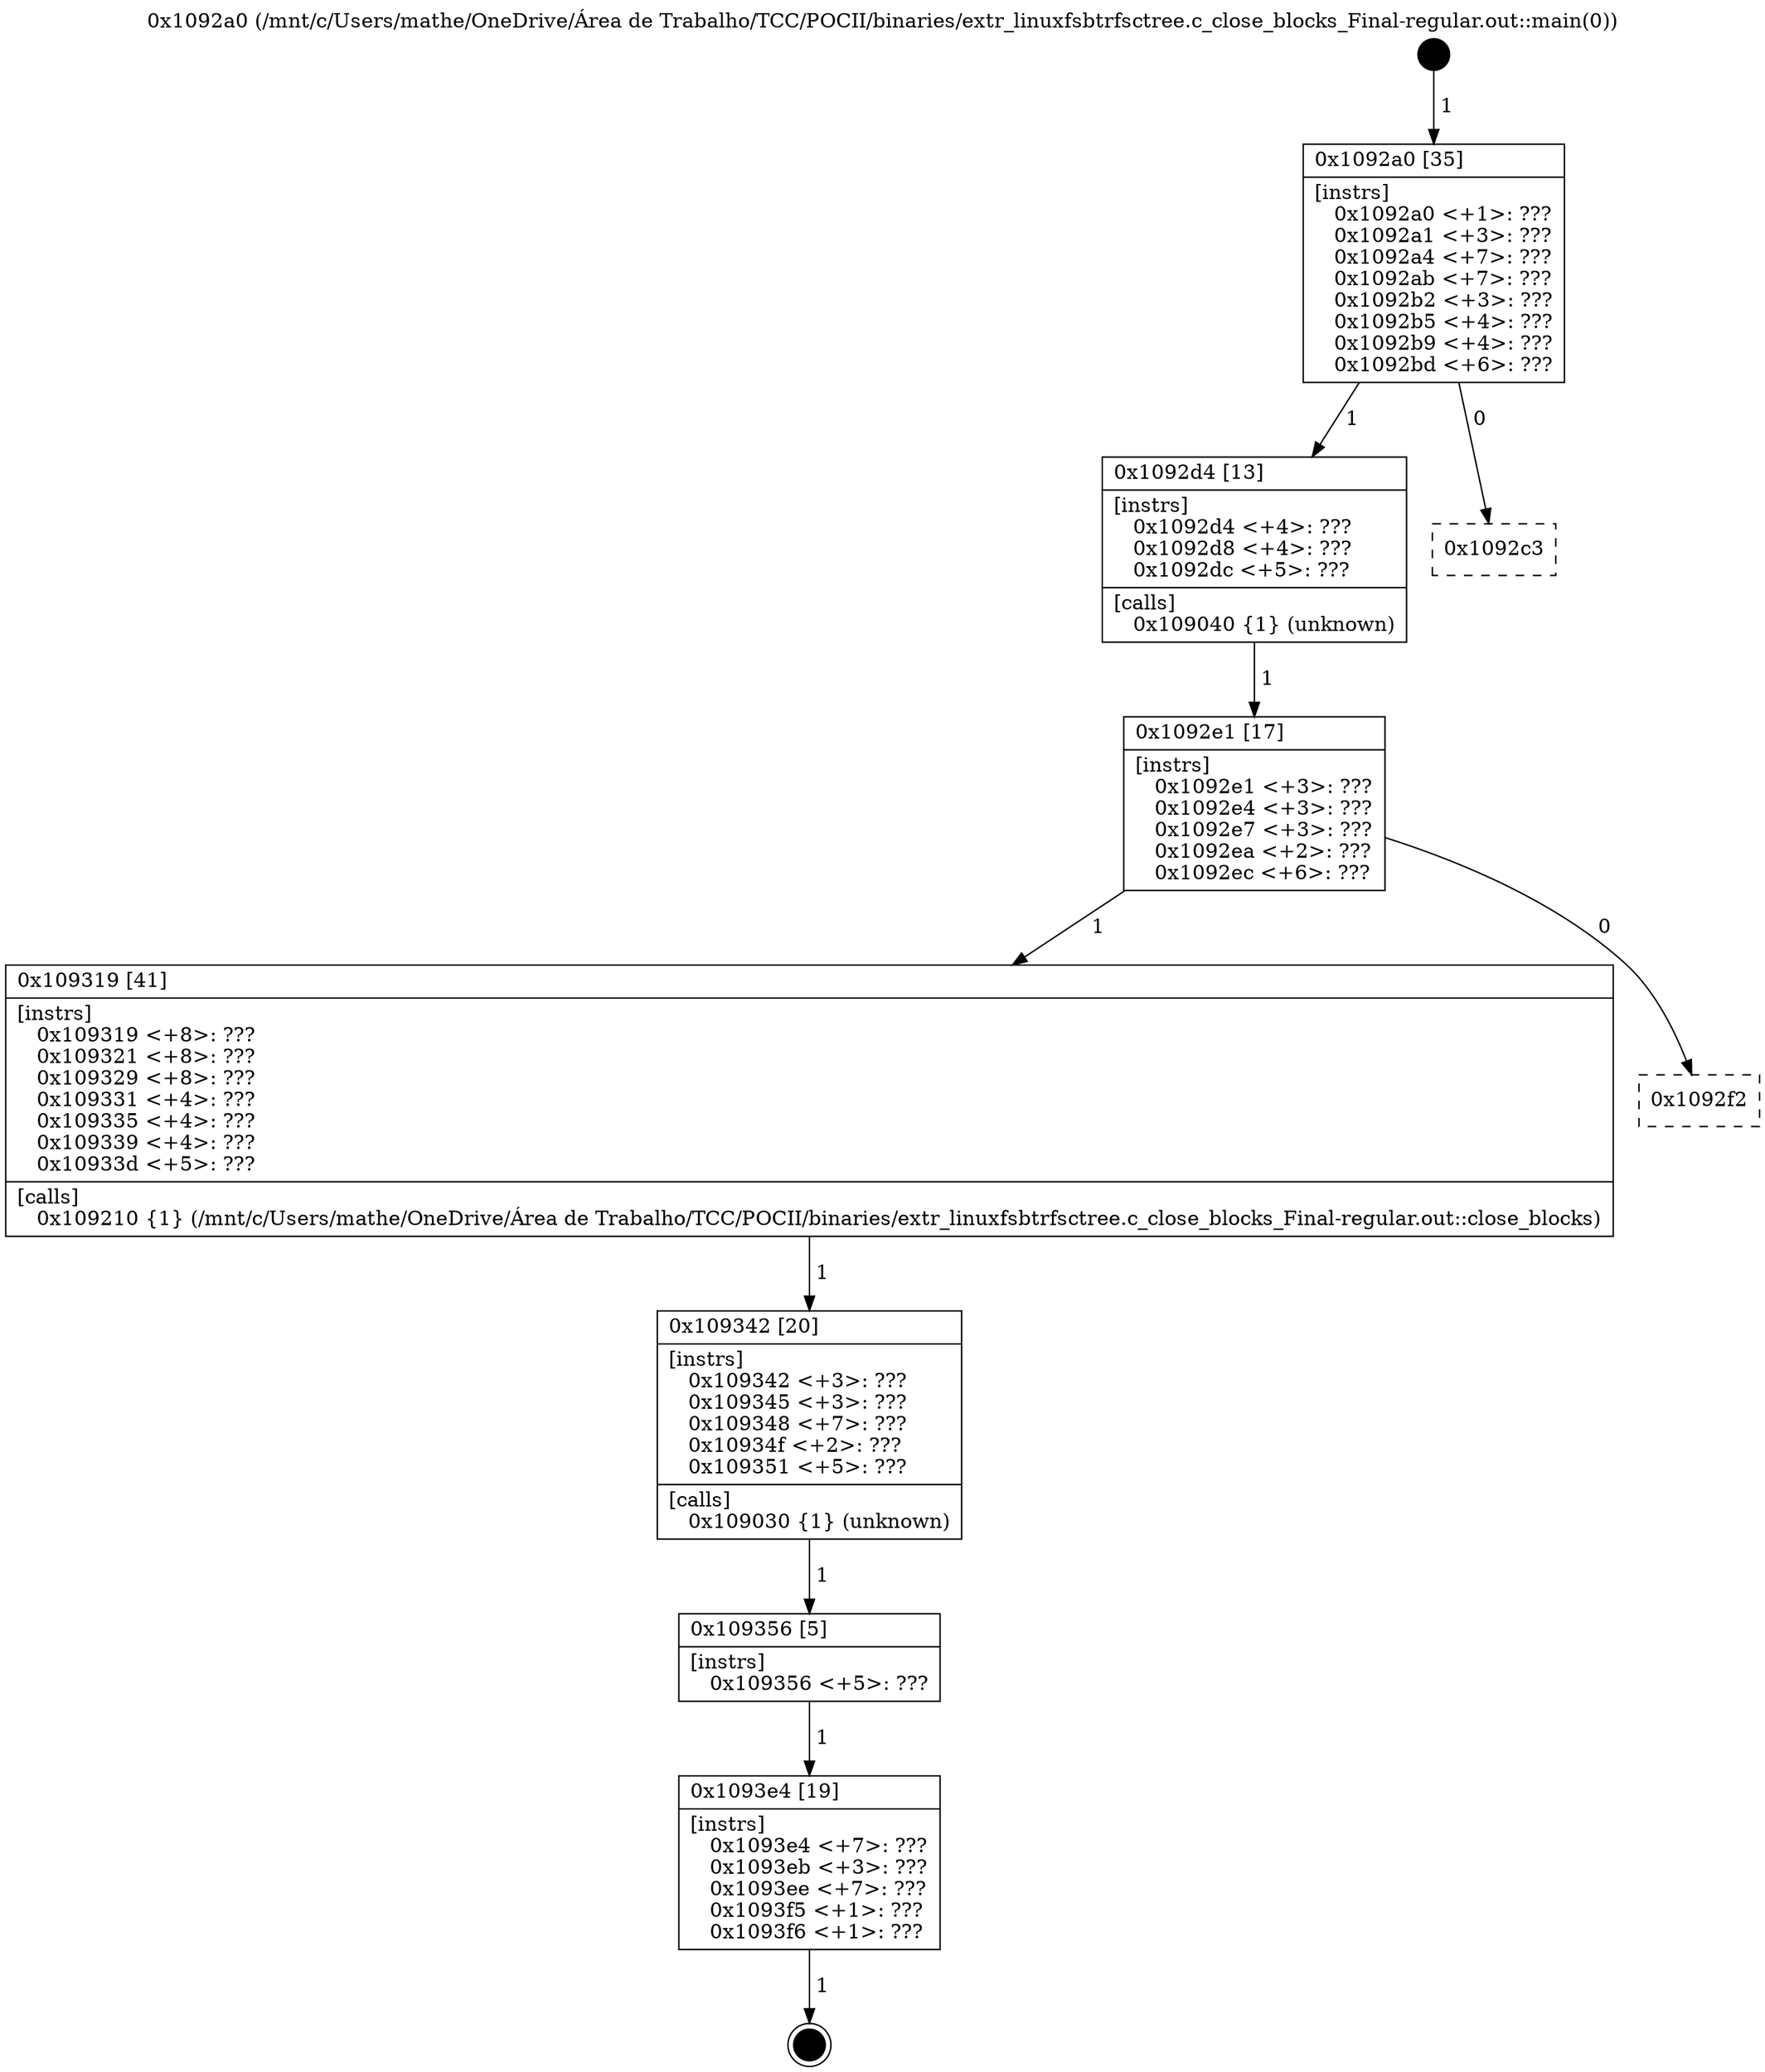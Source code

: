 digraph "0x1092a0" {
  label = "0x1092a0 (/mnt/c/Users/mathe/OneDrive/Área de Trabalho/TCC/POCII/binaries/extr_linuxfsbtrfsctree.c_close_blocks_Final-regular.out::main(0))"
  labelloc = "t"
  node[shape=record]

  Entry [label="",width=0.3,height=0.3,shape=circle,fillcolor=black,style=filled]
  "0x1092a0" [label="{
     0x1092a0 [35]\l
     | [instrs]\l
     &nbsp;&nbsp;0x1092a0 \<+1\>: ???\l
     &nbsp;&nbsp;0x1092a1 \<+3\>: ???\l
     &nbsp;&nbsp;0x1092a4 \<+7\>: ???\l
     &nbsp;&nbsp;0x1092ab \<+7\>: ???\l
     &nbsp;&nbsp;0x1092b2 \<+3\>: ???\l
     &nbsp;&nbsp;0x1092b5 \<+4\>: ???\l
     &nbsp;&nbsp;0x1092b9 \<+4\>: ???\l
     &nbsp;&nbsp;0x1092bd \<+6\>: ???\l
  }"]
  "0x1092d4" [label="{
     0x1092d4 [13]\l
     | [instrs]\l
     &nbsp;&nbsp;0x1092d4 \<+4\>: ???\l
     &nbsp;&nbsp;0x1092d8 \<+4\>: ???\l
     &nbsp;&nbsp;0x1092dc \<+5\>: ???\l
     | [calls]\l
     &nbsp;&nbsp;0x109040 \{1\} (unknown)\l
  }"]
  "0x1092c3" [label="{
     0x1092c3\l
  }", style=dashed]
  "0x1092e1" [label="{
     0x1092e1 [17]\l
     | [instrs]\l
     &nbsp;&nbsp;0x1092e1 \<+3\>: ???\l
     &nbsp;&nbsp;0x1092e4 \<+3\>: ???\l
     &nbsp;&nbsp;0x1092e7 \<+3\>: ???\l
     &nbsp;&nbsp;0x1092ea \<+2\>: ???\l
     &nbsp;&nbsp;0x1092ec \<+6\>: ???\l
  }"]
  "0x109319" [label="{
     0x109319 [41]\l
     | [instrs]\l
     &nbsp;&nbsp;0x109319 \<+8\>: ???\l
     &nbsp;&nbsp;0x109321 \<+8\>: ???\l
     &nbsp;&nbsp;0x109329 \<+8\>: ???\l
     &nbsp;&nbsp;0x109331 \<+4\>: ???\l
     &nbsp;&nbsp;0x109335 \<+4\>: ???\l
     &nbsp;&nbsp;0x109339 \<+4\>: ???\l
     &nbsp;&nbsp;0x10933d \<+5\>: ???\l
     | [calls]\l
     &nbsp;&nbsp;0x109210 \{1\} (/mnt/c/Users/mathe/OneDrive/Área de Trabalho/TCC/POCII/binaries/extr_linuxfsbtrfsctree.c_close_blocks_Final-regular.out::close_blocks)\l
  }"]
  "0x1092f2" [label="{
     0x1092f2\l
  }", style=dashed]
  "0x109342" [label="{
     0x109342 [20]\l
     | [instrs]\l
     &nbsp;&nbsp;0x109342 \<+3\>: ???\l
     &nbsp;&nbsp;0x109345 \<+3\>: ???\l
     &nbsp;&nbsp;0x109348 \<+7\>: ???\l
     &nbsp;&nbsp;0x10934f \<+2\>: ???\l
     &nbsp;&nbsp;0x109351 \<+5\>: ???\l
     | [calls]\l
     &nbsp;&nbsp;0x109030 \{1\} (unknown)\l
  }"]
  "0x109356" [label="{
     0x109356 [5]\l
     | [instrs]\l
     &nbsp;&nbsp;0x109356 \<+5\>: ???\l
  }"]
  "0x1093e4" [label="{
     0x1093e4 [19]\l
     | [instrs]\l
     &nbsp;&nbsp;0x1093e4 \<+7\>: ???\l
     &nbsp;&nbsp;0x1093eb \<+3\>: ???\l
     &nbsp;&nbsp;0x1093ee \<+7\>: ???\l
     &nbsp;&nbsp;0x1093f5 \<+1\>: ???\l
     &nbsp;&nbsp;0x1093f6 \<+1\>: ???\l
  }"]
  Exit [label="",width=0.3,height=0.3,shape=circle,fillcolor=black,style=filled,peripheries=2]
  Entry -> "0x1092a0" [label=" 1"]
  "0x1092a0" -> "0x1092d4" [label=" 1"]
  "0x1092a0" -> "0x1092c3" [label=" 0"]
  "0x1092d4" -> "0x1092e1" [label=" 1"]
  "0x1092e1" -> "0x109319" [label=" 1"]
  "0x1092e1" -> "0x1092f2" [label=" 0"]
  "0x109319" -> "0x109342" [label=" 1"]
  "0x109342" -> "0x109356" [label=" 1"]
  "0x109356" -> "0x1093e4" [label=" 1"]
  "0x1093e4" -> Exit [label=" 1"]
}
